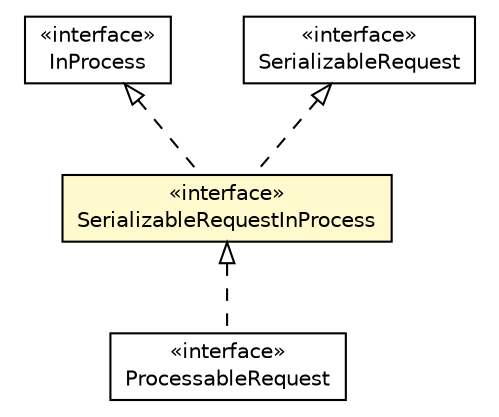 #!/usr/local/bin/dot
#
# Class diagram 
# Generated by UMLGraph version R5_6-24-gf6e263 (http://www.umlgraph.org/)
#

digraph G {
	edge [fontname="Helvetica",fontsize=10,labelfontname="Helvetica",labelfontsize=10];
	node [fontname="Helvetica",fontsize=10,shape=plaintext];
	nodesep=0.25;
	ranksep=0.5;
	// io.reinert.requestor.core.InProcess
	c45105 [label=<<table title="io.reinert.requestor.core.InProcess" border="0" cellborder="1" cellspacing="0" cellpadding="2" port="p" href="./InProcess.html">
		<tr><td><table border="0" cellspacing="0" cellpadding="1">
<tr><td align="center" balign="center"> &#171;interface&#187; </td></tr>
<tr><td align="center" balign="center"> InProcess </td></tr>
		</table></td></tr>
		</table>>, URL="./InProcess.html", fontname="Helvetica", fontcolor="black", fontsize=10.0];
	// io.reinert.requestor.core.ProcessableRequest
	c45135 [label=<<table title="io.reinert.requestor.core.ProcessableRequest" border="0" cellborder="1" cellspacing="0" cellpadding="2" port="p" href="./ProcessableRequest.html">
		<tr><td><table border="0" cellspacing="0" cellpadding="1">
<tr><td align="center" balign="center"> &#171;interface&#187; </td></tr>
<tr><td align="center" balign="center"> ProcessableRequest </td></tr>
		</table></td></tr>
		</table>>, URL="./ProcessableRequest.html", fontname="Helvetica", fontcolor="black", fontsize=10.0];
	// io.reinert.requestor.core.SerializableRequestInProcess
	c45147 [label=<<table title="io.reinert.requestor.core.SerializableRequestInProcess" border="0" cellborder="1" cellspacing="0" cellpadding="2" port="p" bgcolor="lemonChiffon" href="./SerializableRequestInProcess.html">
		<tr><td><table border="0" cellspacing="0" cellpadding="1">
<tr><td align="center" balign="center"> &#171;interface&#187; </td></tr>
<tr><td align="center" balign="center"> SerializableRequestInProcess </td></tr>
		</table></td></tr>
		</table>>, URL="./SerializableRequestInProcess.html", fontname="Helvetica", fontcolor="black", fontsize=10.0];
	// io.reinert.requestor.core.SerializableRequest
	c45150 [label=<<table title="io.reinert.requestor.core.SerializableRequest" border="0" cellborder="1" cellspacing="0" cellpadding="2" port="p" href="./SerializableRequest.html">
		<tr><td><table border="0" cellspacing="0" cellpadding="1">
<tr><td align="center" balign="center"> &#171;interface&#187; </td></tr>
<tr><td align="center" balign="center"> SerializableRequest </td></tr>
		</table></td></tr>
		</table>>, URL="./SerializableRequest.html", fontname="Helvetica", fontcolor="black", fontsize=10.0];
	//io.reinert.requestor.core.ProcessableRequest implements io.reinert.requestor.core.SerializableRequestInProcess
	c45147:p -> c45135:p [dir=back,arrowtail=empty,style=dashed];
	//io.reinert.requestor.core.SerializableRequestInProcess implements io.reinert.requestor.core.SerializableRequest
	c45150:p -> c45147:p [dir=back,arrowtail=empty,style=dashed];
	//io.reinert.requestor.core.SerializableRequestInProcess implements io.reinert.requestor.core.InProcess
	c45105:p -> c45147:p [dir=back,arrowtail=empty,style=dashed];
}

